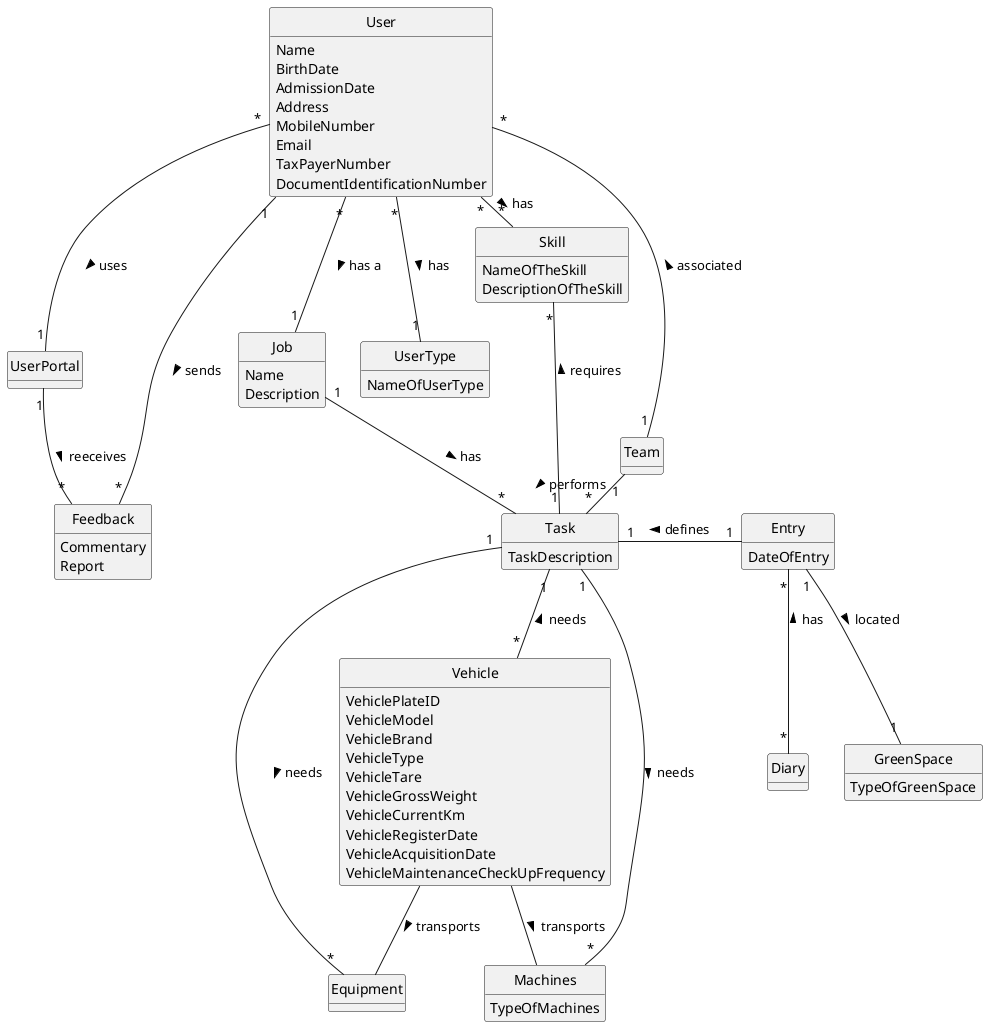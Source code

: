 @startuml
skinparam monochrome true
skinparam packageStyle rectangle
skinparam shadowing false
skinparam classAttributeIconSize 0
hide circle
hide methods


class User {
     Name
     BirthDate
     AdmissionDate
     Address
     MobileNumber
     Email
     TaxPayerNumber
     DocumentIdentificationNumber
}

class UserType {
     NameOfUserType
}

class Feedback {
     Commentary
     Report
}

class UserPortal {
}

class Team {
}

class Job {
     Name
     Description
}

class Skill {
     NameOfTheSkill
     DescriptionOfTheSkill
}

class Task {
     TaskDescription

}

class Entry {
     DateOfEntry
}

class GreenSpace {
     TypeOfGreenSpace
}

class Diary {
}

class Vehicle{
     VehiclePlateID
     VehicleModel
     VehicleBrand
     VehicleType
     VehicleTare
     VehicleGrossWeight
     VehicleCurrentKm
     VehicleRegisterDate
     VehicleAcquisitionDate
     VehicleMaintenanceCheckUpFrequency
}

class Machines {
   TypeOfMachines

}

class Equipment {

}



User "*" -- "1" UserType : has >
User "1" - "*" Feedback: sends >
User "*" -- "1" UserPortal: uses >
UserPortal "1" -- "*" Feedback : reeceives >
User "*" -- "1" Team: associated <
User "*" -- "1" Job: has a >
User "*" - "*" Skill: has >


Team "1" - "*" Task: performs >
Job "1" -- "*" Task: has >
Skill "*" - "1" Task: requires <


Task "1" - "1" Entry: defines <
Task "1" -- "*" Machines: needs >
Task "1" -- "*" Vehicle: needs <
Task "1" -- "*" Equipment: needs >


Entry "1" -- "1" GreenSpace: located >
Entry "*" -- "*" Diary: has <



Vehicle -- Machines: transports >
Vehicle -- Equipment: transports >


@enduml